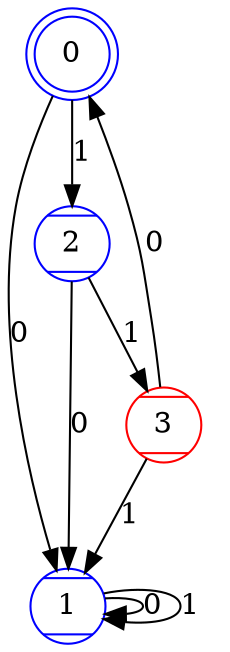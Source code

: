 digraph{
0 [color=blue, style=striped, shape=doublecircle]
1 [color=blue, style=striped, shape=Mcircle]
2 [color=blue, style=striped, shape=Mcircle]
3 [color=red, style=striped, shape=Mcircle]
0->1 [label=0]
0->2 [label=1]
1->1 [label=0]
1->1 [label=1]
2->1 [label=0]
2->3 [label=1]
3->0 [label=0]
3->1 [label=1]
}
